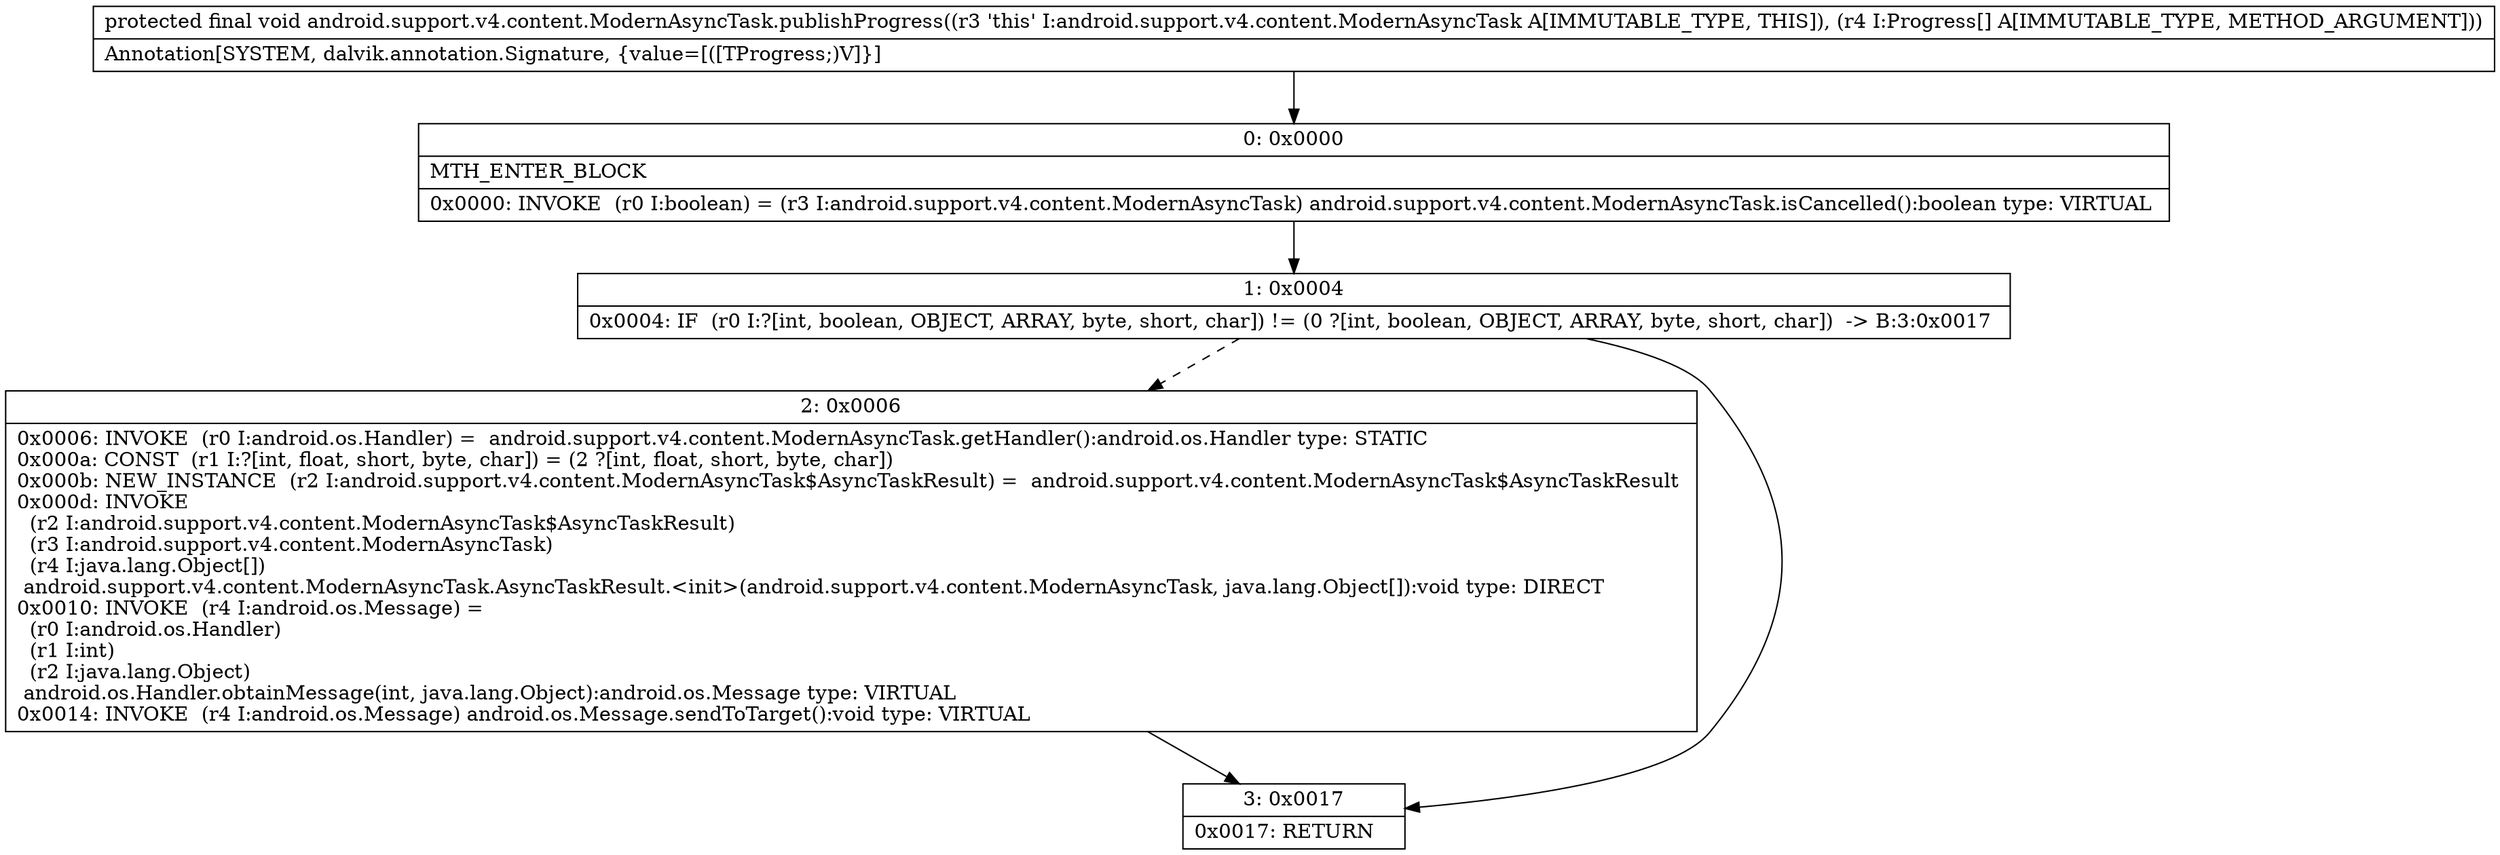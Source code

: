 digraph "CFG forandroid.support.v4.content.ModernAsyncTask.publishProgress([Ljava\/lang\/Object;)V" {
Node_0 [shape=record,label="{0\:\ 0x0000|MTH_ENTER_BLOCK\l|0x0000: INVOKE  (r0 I:boolean) = (r3 I:android.support.v4.content.ModernAsyncTask) android.support.v4.content.ModernAsyncTask.isCancelled():boolean type: VIRTUAL \l}"];
Node_1 [shape=record,label="{1\:\ 0x0004|0x0004: IF  (r0 I:?[int, boolean, OBJECT, ARRAY, byte, short, char]) != (0 ?[int, boolean, OBJECT, ARRAY, byte, short, char])  \-\> B:3:0x0017 \l}"];
Node_2 [shape=record,label="{2\:\ 0x0006|0x0006: INVOKE  (r0 I:android.os.Handler) =  android.support.v4.content.ModernAsyncTask.getHandler():android.os.Handler type: STATIC \l0x000a: CONST  (r1 I:?[int, float, short, byte, char]) = (2 ?[int, float, short, byte, char]) \l0x000b: NEW_INSTANCE  (r2 I:android.support.v4.content.ModernAsyncTask$AsyncTaskResult) =  android.support.v4.content.ModernAsyncTask$AsyncTaskResult \l0x000d: INVOKE  \l  (r2 I:android.support.v4.content.ModernAsyncTask$AsyncTaskResult)\l  (r3 I:android.support.v4.content.ModernAsyncTask)\l  (r4 I:java.lang.Object[])\l android.support.v4.content.ModernAsyncTask.AsyncTaskResult.\<init\>(android.support.v4.content.ModernAsyncTask, java.lang.Object[]):void type: DIRECT \l0x0010: INVOKE  (r4 I:android.os.Message) = \l  (r0 I:android.os.Handler)\l  (r1 I:int)\l  (r2 I:java.lang.Object)\l android.os.Handler.obtainMessage(int, java.lang.Object):android.os.Message type: VIRTUAL \l0x0014: INVOKE  (r4 I:android.os.Message) android.os.Message.sendToTarget():void type: VIRTUAL \l}"];
Node_3 [shape=record,label="{3\:\ 0x0017|0x0017: RETURN   \l}"];
MethodNode[shape=record,label="{protected final void android.support.v4.content.ModernAsyncTask.publishProgress((r3 'this' I:android.support.v4.content.ModernAsyncTask A[IMMUTABLE_TYPE, THIS]), (r4 I:Progress[] A[IMMUTABLE_TYPE, METHOD_ARGUMENT]))  | Annotation[SYSTEM, dalvik.annotation.Signature, \{value=[([TProgress;)V]\}]\l}"];
MethodNode -> Node_0;
Node_0 -> Node_1;
Node_1 -> Node_2[style=dashed];
Node_1 -> Node_3;
Node_2 -> Node_3;
}

